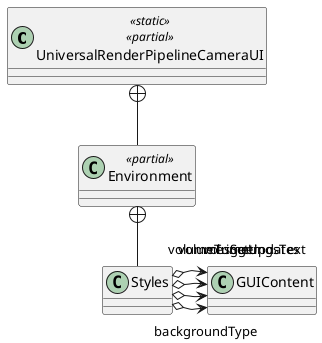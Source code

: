 @startuml
class UniversalRenderPipelineCameraUI <<static>> <<partial>> {
}
class Environment <<partial>> {
}
class Styles {
}
UniversalRenderPipelineCameraUI +-- Environment
Environment +-- Styles
Styles o-> "backgroundType" GUIContent
Styles o-> "volumesSettingsText" GUIContent
Styles o-> "volumeTrigger" GUIContent
Styles o-> "volumeUpdates" GUIContent
@enduml

